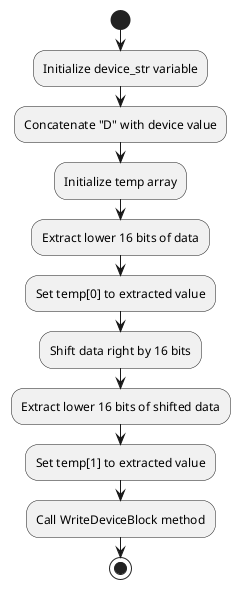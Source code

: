 @startuml
start
:Initialize device_str variable;
:Concatenate "D" with device value;
:Initialize temp array;
:Extract lower 16 bits of data;
:Set temp[0] to extracted value;
:Shift data right by 16 bits;
:Extract lower 16 bits of shifted data;
:Set temp[1] to extracted value;
:Call WriteDeviceBlock method;
stop
@enduml
